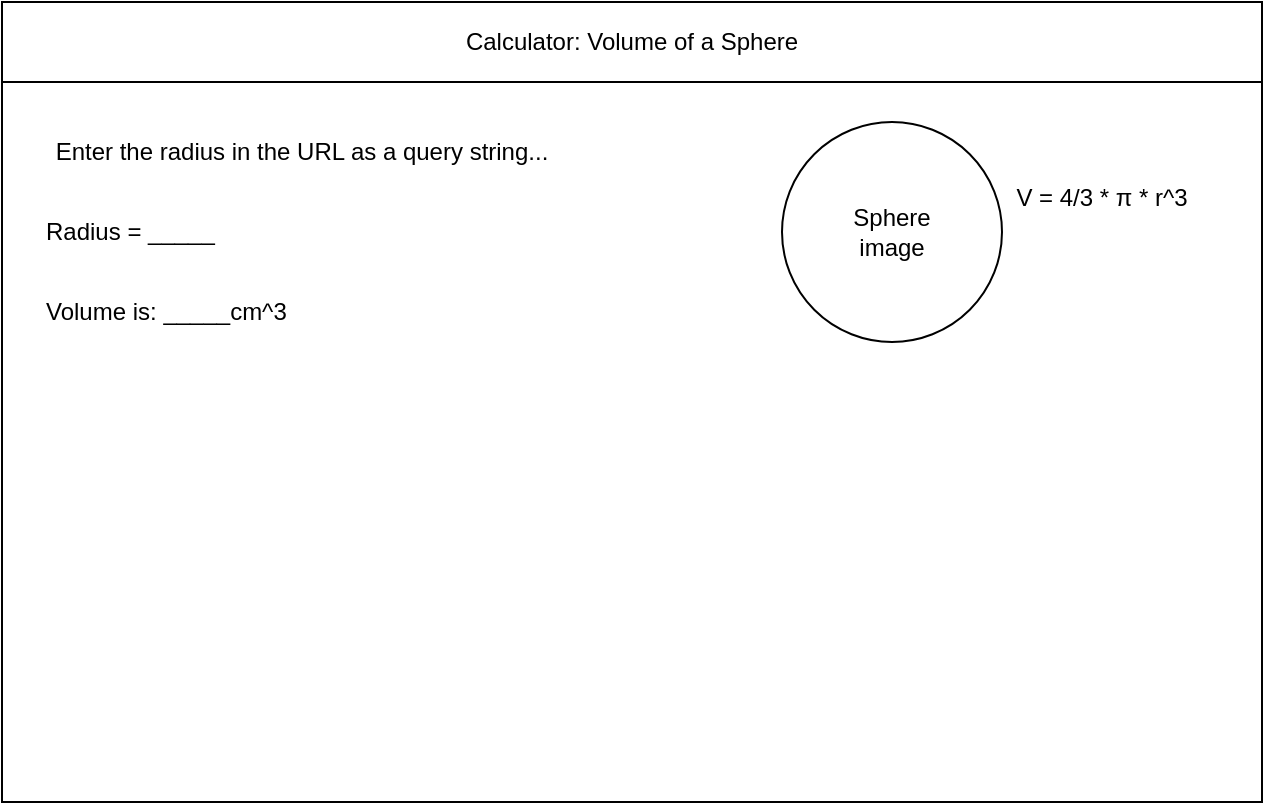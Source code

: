 <mxfile>
    <diagram id="pIaEtrtLPv3HG8r1JEND" name="Page-1">
        <mxGraphModel dx="690" dy="526" grid="1" gridSize="10" guides="1" tooltips="1" connect="1" arrows="1" fold="1" page="1" pageScale="1" pageWidth="850" pageHeight="1100" math="0" shadow="0">
            <root>
                <mxCell id="0"/>
                <mxCell id="1" parent="0"/>
                <mxCell id="2" value="" style="rounded=0;whiteSpace=wrap;html=1;" parent="1" vertex="1">
                    <mxGeometry x="80" y="80" width="630" height="400" as="geometry"/>
                </mxCell>
                <mxCell id="3" value="&lt;div&gt;Calculator: Volume of a Sphere&lt;/div&gt;" style="rounded=0;whiteSpace=wrap;html=1;" parent="1" vertex="1">
                    <mxGeometry x="80" y="80" width="630" height="40" as="geometry"/>
                </mxCell>
                <mxCell id="7" value="Enter the radius in the URL as a query string..." style="text;html=1;strokeColor=none;fillColor=none;align=center;verticalAlign=middle;whiteSpace=wrap;rounded=0;" vertex="1" parent="1">
                    <mxGeometry x="100" y="140" width="260" height="30" as="geometry"/>
                </mxCell>
                <mxCell id="8" value="" style="ellipse;whiteSpace=wrap;html=1;aspect=fixed;" vertex="1" parent="1">
                    <mxGeometry x="470" y="140" width="110" height="110" as="geometry"/>
                </mxCell>
                <mxCell id="9" value="&lt;div&gt;V = 4/&lt;span&gt;3 * π * r^3&lt;/span&gt;&lt;/div&gt;&lt;div&gt;&lt;br&gt;&lt;/div&gt;" style="text;html=1;strokeColor=none;fillColor=none;align=center;verticalAlign=middle;whiteSpace=wrap;rounded=0;" vertex="1" parent="1">
                    <mxGeometry x="580" y="170" width="100" height="30" as="geometry"/>
                </mxCell>
                <mxCell id="10" value="Sphere image" style="text;html=1;strokeColor=none;fillColor=none;align=center;verticalAlign=middle;whiteSpace=wrap;rounded=0;" vertex="1" parent="1">
                    <mxGeometry x="495" y="180" width="60" height="30" as="geometry"/>
                </mxCell>
                <mxCell id="11" value="Radius = _____" style="text;html=1;strokeColor=none;fillColor=none;align=left;verticalAlign=middle;whiteSpace=wrap;rounded=0;" vertex="1" parent="1">
                    <mxGeometry x="100" y="180" width="260" height="30" as="geometry"/>
                </mxCell>
                <mxCell id="12" value="Volume is: _____cm^3" style="text;html=1;strokeColor=none;fillColor=none;align=left;verticalAlign=middle;whiteSpace=wrap;rounded=0;" vertex="1" parent="1">
                    <mxGeometry x="100" y="220" width="260" height="30" as="geometry"/>
                </mxCell>
            </root>
        </mxGraphModel>
    </diagram>
</mxfile>